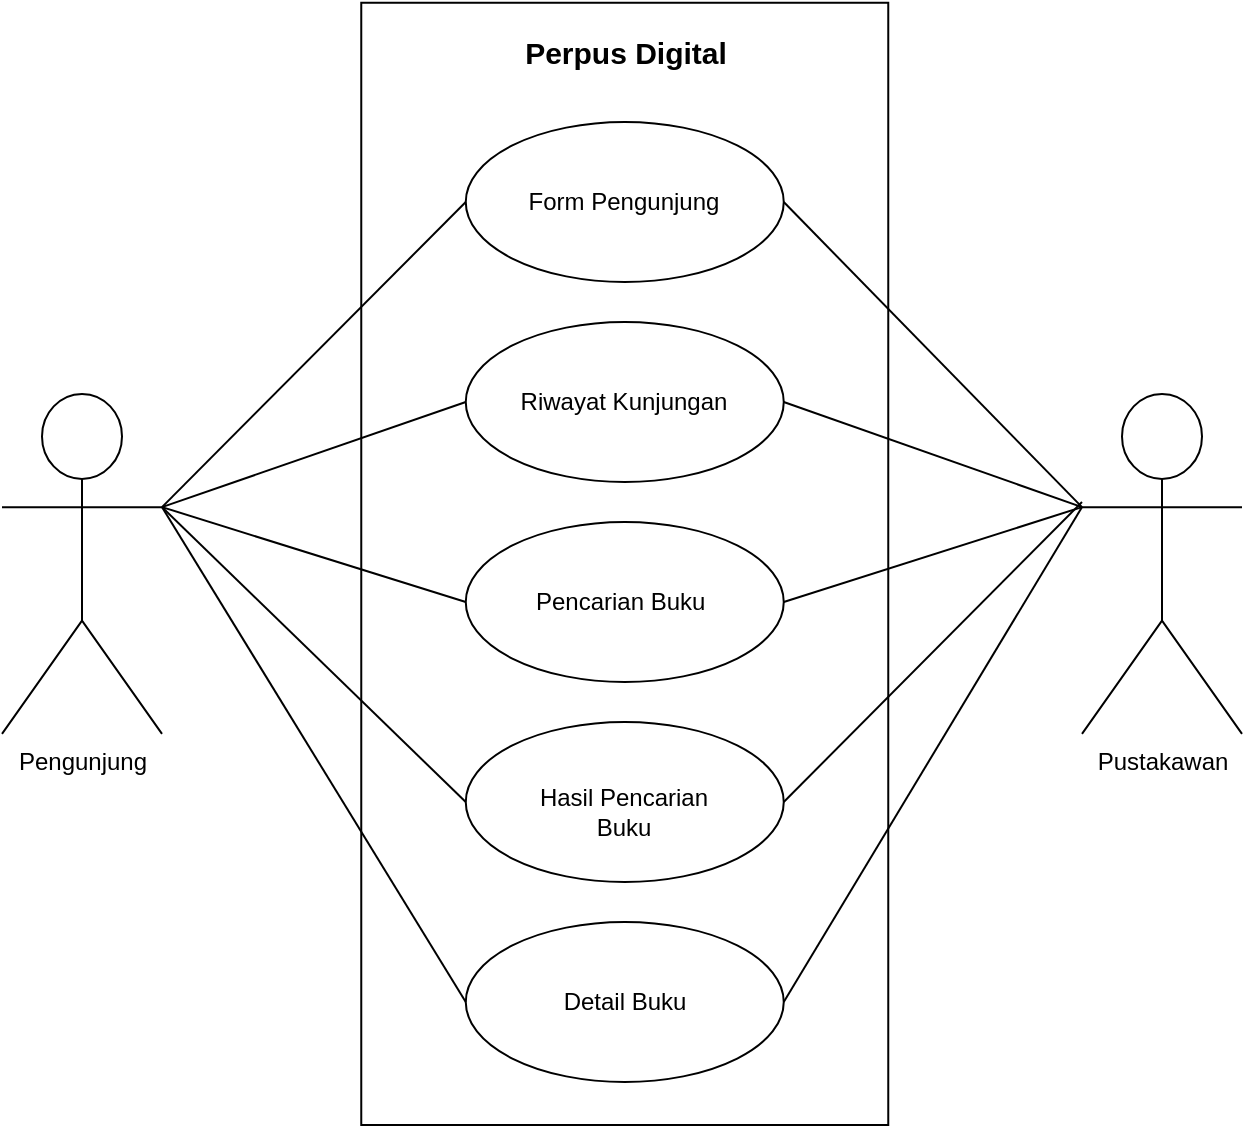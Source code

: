 <mxfile version="23.1.1" type="github">
  <diagram name="Page-1" id="kGj8BTXU00kIGAkDbmeG">
    <mxGraphModel dx="1434" dy="772" grid="1" gridSize="10" guides="1" tooltips="1" connect="1" arrows="1" fold="1" page="1" pageScale="1" pageWidth="827" pageHeight="1169" math="0" shadow="0">
      <root>
        <mxCell id="0" />
        <mxCell id="1" parent="0" />
        <mxCell id="EAQPb3Y_r5TRled_vukK-6" value="" style="rounded=0;whiteSpace=wrap;html=1;rotation=90;" parent="1" vertex="1">
          <mxGeometry x="120.82" y="239.19" width="561.12" height="263.5" as="geometry" />
        </mxCell>
        <mxCell id="EAQPb3Y_r5TRled_vukK-7" value="Perpus Digital" style="text;html=1;strokeColor=none;fillColor=none;align=center;verticalAlign=middle;whiteSpace=wrap;rounded=0;fontStyle=1;fontSize=15;" parent="1" vertex="1">
          <mxGeometry x="349.57" y="100" width="103.62" height="30" as="geometry" />
        </mxCell>
        <mxCell id="EAQPb3Y_r5TRled_vukK-8" value="Pengunjung" style="shape=umlActor;verticalLabelPosition=bottom;verticalAlign=top;html=1;outlineConnect=0;" parent="1" vertex="1">
          <mxGeometry x="90" y="285.94" width="80" height="170" as="geometry" />
        </mxCell>
        <mxCell id="EAQPb3Y_r5TRled_vukK-9" value="Pustakawan" style="shape=umlActor;verticalLabelPosition=bottom;verticalAlign=top;html=1;outlineConnect=0;" parent="1" vertex="1">
          <mxGeometry x="630" y="285.94" width="80" height="170" as="geometry" />
        </mxCell>
        <mxCell id="EAQPb3Y_r5TRled_vukK-12" value="" style="ellipse;whiteSpace=wrap;html=1;" parent="1" vertex="1">
          <mxGeometry x="321.88" y="150" width="159" height="80" as="geometry" />
        </mxCell>
        <mxCell id="EAQPb3Y_r5TRled_vukK-13" value="Form Pengunjung" style="text;html=1;strokeColor=none;fillColor=none;align=center;verticalAlign=middle;whiteSpace=wrap;rounded=0;" parent="1" vertex="1">
          <mxGeometry x="346.38" y="175" width="110" height="30" as="geometry" />
        </mxCell>
        <mxCell id="EAQPb3Y_r5TRled_vukK-14" value="" style="ellipse;whiteSpace=wrap;html=1;" parent="1" vertex="1">
          <mxGeometry x="321.88" y="250" width="159" height="80" as="geometry" />
        </mxCell>
        <mxCell id="EAQPb3Y_r5TRled_vukK-15" value="Riwayat Kunjungan" style="text;html=1;strokeColor=none;fillColor=none;align=center;verticalAlign=middle;whiteSpace=wrap;rounded=0;" parent="1" vertex="1">
          <mxGeometry x="346.38" y="275" width="110" height="30" as="geometry" />
        </mxCell>
        <mxCell id="EAQPb3Y_r5TRled_vukK-16" value="" style="ellipse;whiteSpace=wrap;html=1;" parent="1" vertex="1">
          <mxGeometry x="321.88" y="350" width="159" height="80" as="geometry" />
        </mxCell>
        <mxCell id="EAQPb3Y_r5TRled_vukK-17" value="Pencarian Buku&amp;nbsp;" style="text;html=1;strokeColor=none;fillColor=none;align=center;verticalAlign=middle;whiteSpace=wrap;rounded=0;" parent="1" vertex="1">
          <mxGeometry x="341.38" y="375" width="120" height="30" as="geometry" />
        </mxCell>
        <mxCell id="EAQPb3Y_r5TRled_vukK-18" value="" style="ellipse;whiteSpace=wrap;html=1;" parent="1" vertex="1">
          <mxGeometry x="321.88" y="450" width="159" height="80" as="geometry" />
        </mxCell>
        <mxCell id="EAQPb3Y_r5TRled_vukK-19" value="Hasil Pencarian Buku" style="text;html=1;strokeColor=none;fillColor=none;align=center;verticalAlign=middle;whiteSpace=wrap;rounded=0;" parent="1" vertex="1">
          <mxGeometry x="346.38" y="480" width="110" height="30" as="geometry" />
        </mxCell>
        <mxCell id="EAQPb3Y_r5TRled_vukK-20" value="" style="ellipse;whiteSpace=wrap;html=1;" parent="1" vertex="1">
          <mxGeometry x="321.88" y="550" width="159" height="80" as="geometry" />
        </mxCell>
        <mxCell id="EAQPb3Y_r5TRled_vukK-21" value="Detail Buku" style="text;html=1;strokeColor=none;fillColor=none;align=center;verticalAlign=middle;whiteSpace=wrap;rounded=0;" parent="1" vertex="1">
          <mxGeometry x="357.07" y="575" width="88.62" height="30" as="geometry" />
        </mxCell>
        <mxCell id="EAQPb3Y_r5TRled_vukK-22" value="" style="endArrow=none;html=1;rounded=0;entryX=0;entryY=0.5;entryDx=0;entryDy=0;exitX=1;exitY=0.333;exitDx=0;exitDy=0;exitPerimeter=0;" parent="1" source="EAQPb3Y_r5TRled_vukK-8" target="EAQPb3Y_r5TRled_vukK-12" edge="1">
          <mxGeometry width="50" height="50" relative="1" as="geometry">
            <mxPoint x="170" y="340" as="sourcePoint" />
            <mxPoint x="440" y="370" as="targetPoint" />
          </mxGeometry>
        </mxCell>
        <mxCell id="EAQPb3Y_r5TRled_vukK-23" value="" style="endArrow=none;html=1;rounded=0;entryX=0;entryY=0.5;entryDx=0;entryDy=0;exitX=1;exitY=0.333;exitDx=0;exitDy=0;exitPerimeter=0;" parent="1" source="EAQPb3Y_r5TRled_vukK-8" target="EAQPb3Y_r5TRled_vukK-14" edge="1">
          <mxGeometry width="50" height="50" relative="1" as="geometry">
            <mxPoint x="180" y="343" as="sourcePoint" />
            <mxPoint x="332" y="200" as="targetPoint" />
          </mxGeometry>
        </mxCell>
        <mxCell id="EAQPb3Y_r5TRled_vukK-24" value="" style="endArrow=none;html=1;rounded=0;entryX=0;entryY=0.5;entryDx=0;entryDy=0;exitX=1;exitY=0.333;exitDx=0;exitDy=0;exitPerimeter=0;" parent="1" source="EAQPb3Y_r5TRled_vukK-8" target="EAQPb3Y_r5TRled_vukK-16" edge="1">
          <mxGeometry width="50" height="50" relative="1" as="geometry">
            <mxPoint x="180" y="353" as="sourcePoint" />
            <mxPoint x="332" y="300" as="targetPoint" />
          </mxGeometry>
        </mxCell>
        <mxCell id="EAQPb3Y_r5TRled_vukK-25" value="" style="endArrow=none;html=1;rounded=0;entryX=0;entryY=0.5;entryDx=0;entryDy=0;exitX=1;exitY=0.333;exitDx=0;exitDy=0;exitPerimeter=0;" parent="1" source="EAQPb3Y_r5TRled_vukK-8" target="EAQPb3Y_r5TRled_vukK-18" edge="1">
          <mxGeometry width="50" height="50" relative="1" as="geometry">
            <mxPoint x="190" y="363" as="sourcePoint" />
            <mxPoint x="332" y="400" as="targetPoint" />
          </mxGeometry>
        </mxCell>
        <mxCell id="EAQPb3Y_r5TRled_vukK-26" value="" style="endArrow=none;html=1;rounded=0;exitX=1;exitY=0.333;exitDx=0;exitDy=0;exitPerimeter=0;entryX=0;entryY=0.5;entryDx=0;entryDy=0;" parent="1" source="EAQPb3Y_r5TRled_vukK-8" target="EAQPb3Y_r5TRled_vukK-20" edge="1">
          <mxGeometry width="50" height="50" relative="1" as="geometry">
            <mxPoint x="180" y="353" as="sourcePoint" />
            <mxPoint x="332" y="500" as="targetPoint" />
          </mxGeometry>
        </mxCell>
        <mxCell id="EAQPb3Y_r5TRled_vukK-27" value="" style="endArrow=none;html=1;rounded=0;exitX=1;exitY=0.5;exitDx=0;exitDy=0;entryX=0;entryY=0.333;entryDx=0;entryDy=0;entryPerimeter=0;" parent="1" source="EAQPb3Y_r5TRled_vukK-14" target="EAQPb3Y_r5TRled_vukK-9" edge="1">
          <mxGeometry width="50" height="50" relative="1" as="geometry">
            <mxPoint x="580" y="390" as="sourcePoint" />
            <mxPoint x="630" y="340" as="targetPoint" />
          </mxGeometry>
        </mxCell>
        <mxCell id="gesfPiQ1AZknO6_7Wmf5-1" value="" style="endArrow=none;html=1;rounded=0;entryX=0;entryY=0.333;entryDx=0;entryDy=0;entryPerimeter=0;exitX=1;exitY=0.5;exitDx=0;exitDy=0;" edge="1" parent="1" source="EAQPb3Y_r5TRled_vukK-12" target="EAQPb3Y_r5TRled_vukK-9">
          <mxGeometry width="50" height="50" relative="1" as="geometry">
            <mxPoint x="491" y="300" as="sourcePoint" />
            <mxPoint x="640" y="353" as="targetPoint" />
          </mxGeometry>
        </mxCell>
        <mxCell id="gesfPiQ1AZknO6_7Wmf5-2" value="" style="endArrow=none;html=1;rounded=0;exitX=1;exitY=0.5;exitDx=0;exitDy=0;entryX=0;entryY=0.333;entryDx=0;entryDy=0;entryPerimeter=0;" edge="1" parent="1" source="EAQPb3Y_r5TRled_vukK-16" target="EAQPb3Y_r5TRled_vukK-9">
          <mxGeometry width="50" height="50" relative="1" as="geometry">
            <mxPoint x="491" y="300" as="sourcePoint" />
            <mxPoint x="640" y="353" as="targetPoint" />
          </mxGeometry>
        </mxCell>
        <mxCell id="gesfPiQ1AZknO6_7Wmf5-3" value="" style="endArrow=none;html=1;rounded=0;exitX=1;exitY=0.5;exitDx=0;exitDy=0;" edge="1" parent="1" source="EAQPb3Y_r5TRled_vukK-18">
          <mxGeometry width="50" height="50" relative="1" as="geometry">
            <mxPoint x="491" y="400" as="sourcePoint" />
            <mxPoint x="630" y="340" as="targetPoint" />
          </mxGeometry>
        </mxCell>
        <mxCell id="gesfPiQ1AZknO6_7Wmf5-4" value="" style="endArrow=none;html=1;rounded=0;entryX=0;entryY=0.333;entryDx=0;entryDy=0;entryPerimeter=0;exitX=1;exitY=0.5;exitDx=0;exitDy=0;" edge="1" parent="1" source="EAQPb3Y_r5TRled_vukK-20" target="EAQPb3Y_r5TRled_vukK-9">
          <mxGeometry width="50" height="50" relative="1" as="geometry">
            <mxPoint x="491" y="500" as="sourcePoint" />
            <mxPoint x="640" y="350" as="targetPoint" />
          </mxGeometry>
        </mxCell>
      </root>
    </mxGraphModel>
  </diagram>
</mxfile>
